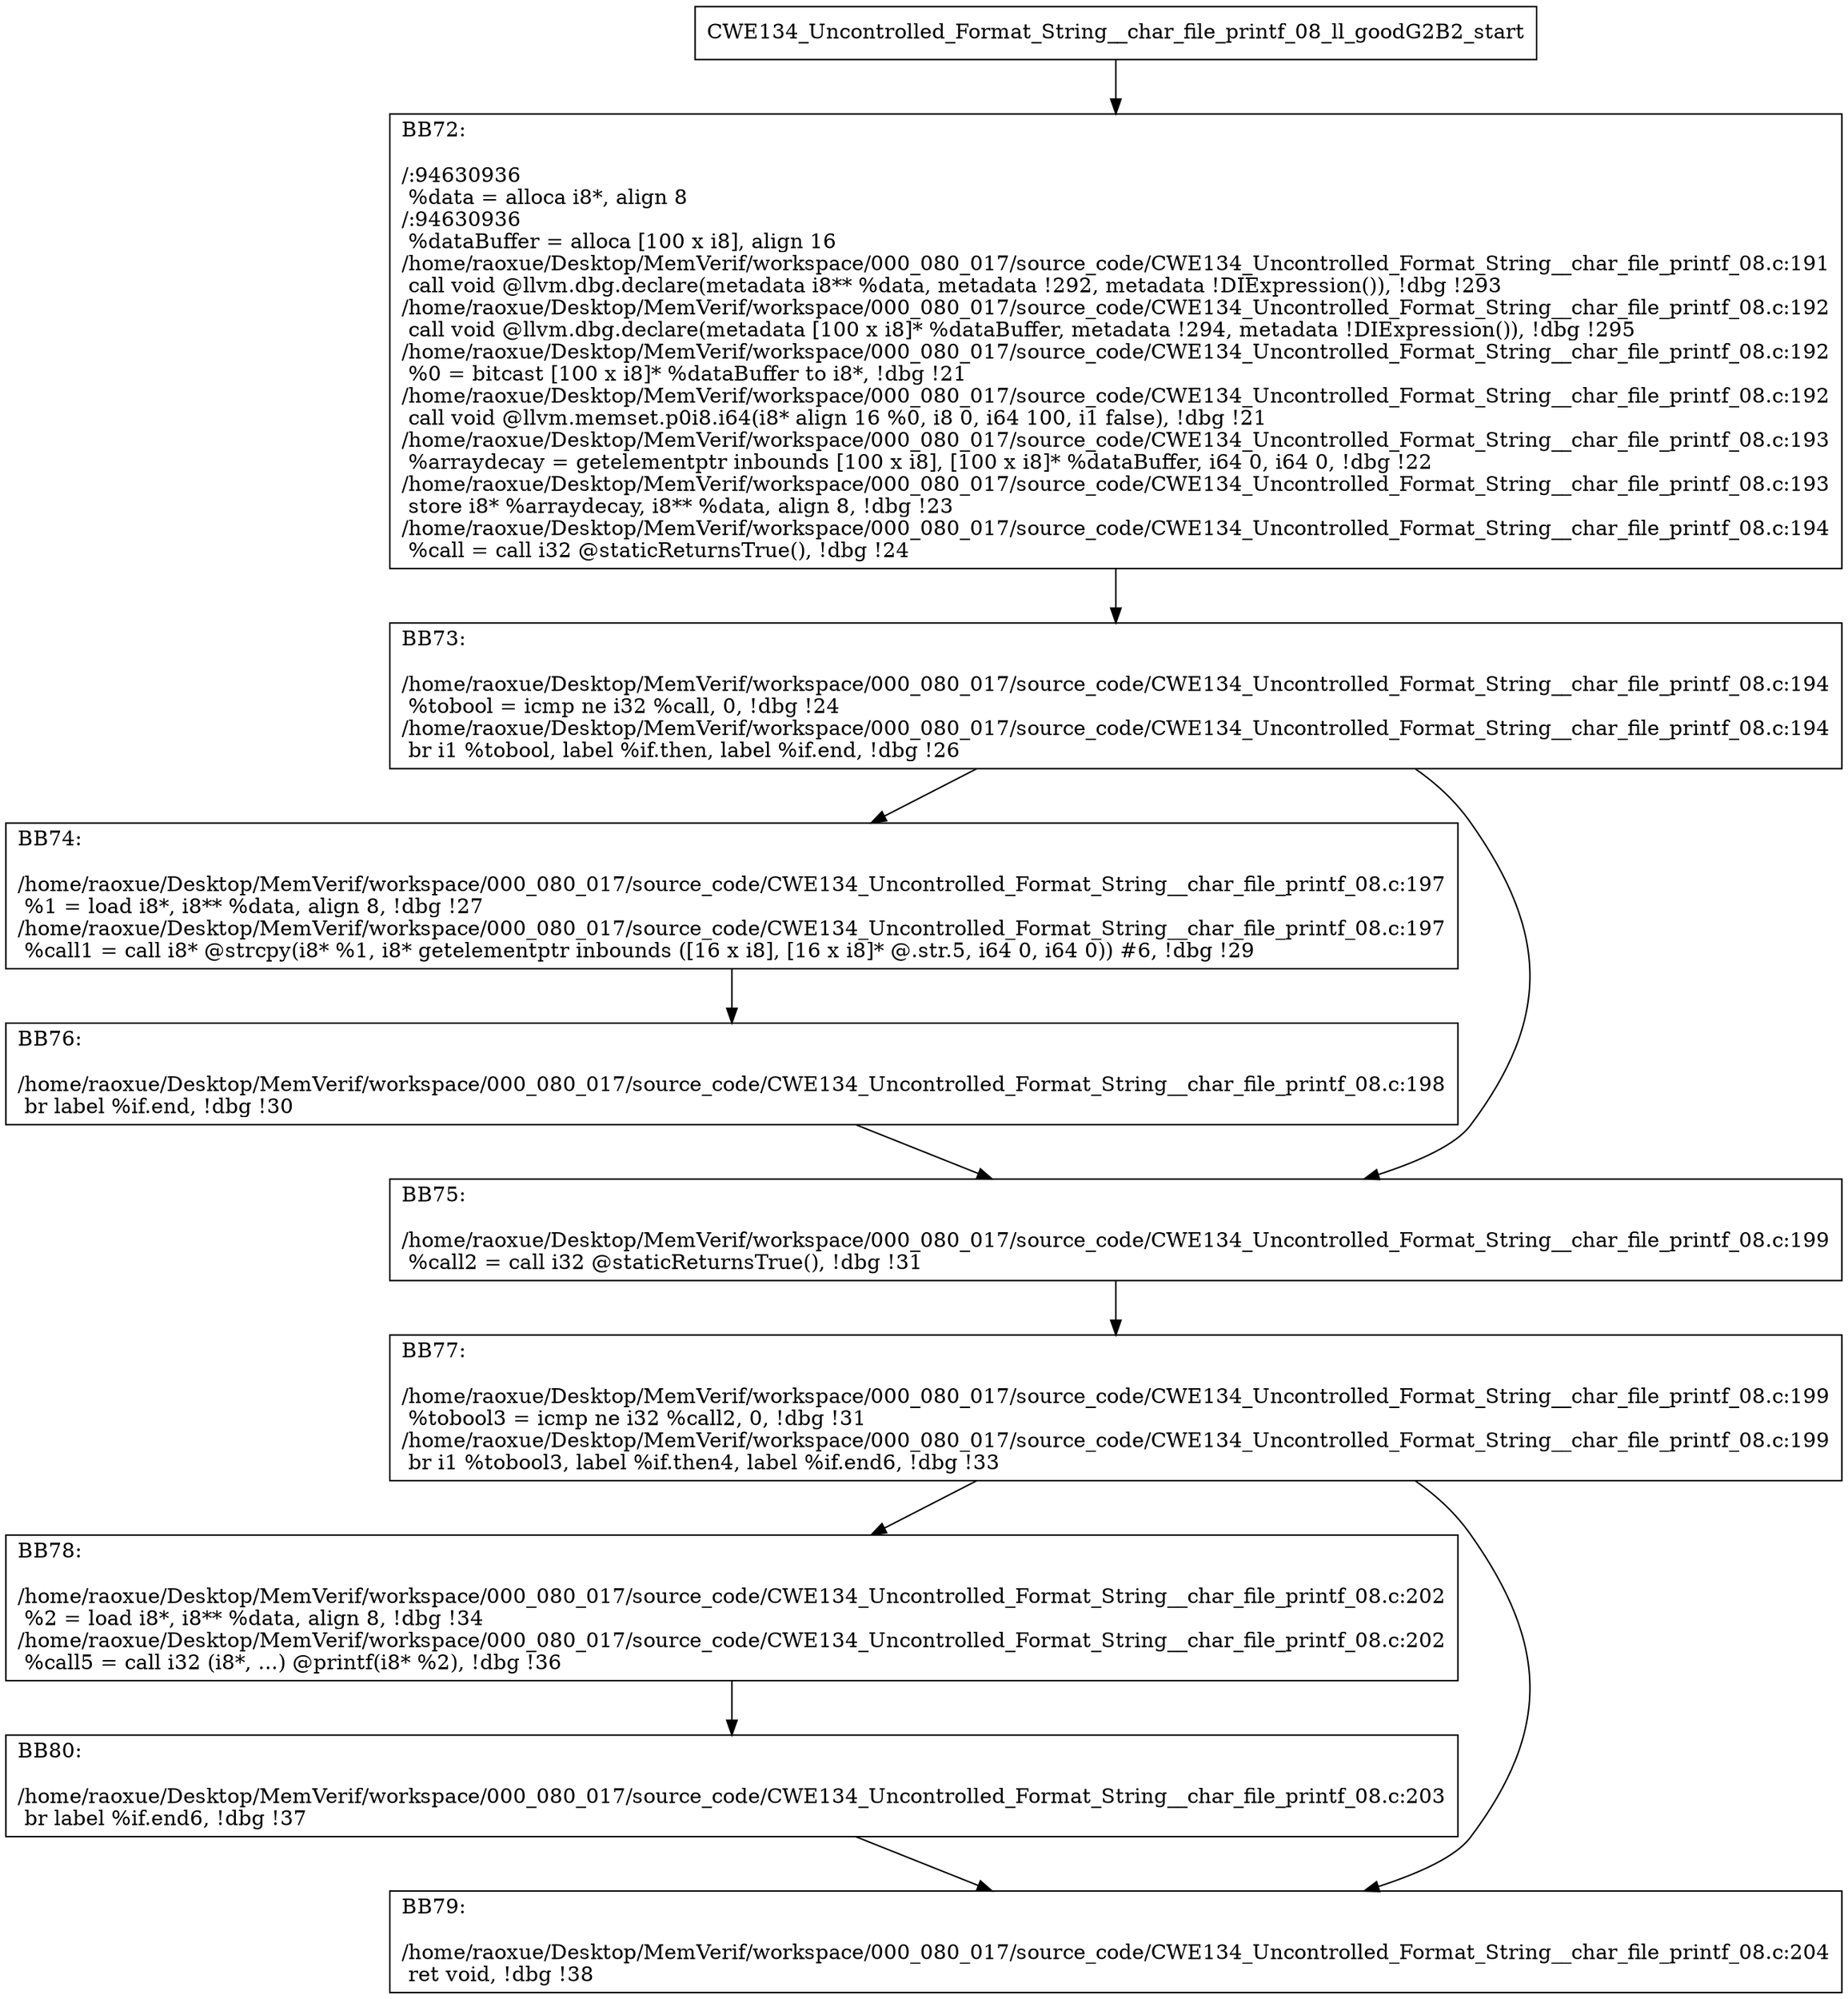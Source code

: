 digraph "CFG for'CWE134_Uncontrolled_Format_String__char_file_printf_08_ll_goodG2B2' function" {
	BBCWE134_Uncontrolled_Format_String__char_file_printf_08_ll_goodG2B2_start[shape=record,label="{CWE134_Uncontrolled_Format_String__char_file_printf_08_ll_goodG2B2_start}"];
	BBCWE134_Uncontrolled_Format_String__char_file_printf_08_ll_goodG2B2_start-> CWE134_Uncontrolled_Format_String__char_file_printf_08_ll_goodG2B2BB72;
	CWE134_Uncontrolled_Format_String__char_file_printf_08_ll_goodG2B2BB72 [shape=record, label="{BB72:\l\l/:94630936\l
  %data = alloca i8*, align 8\l
/:94630936\l
  %dataBuffer = alloca [100 x i8], align 16\l
/home/raoxue/Desktop/MemVerif/workspace/000_080_017/source_code/CWE134_Uncontrolled_Format_String__char_file_printf_08.c:191\l
  call void @llvm.dbg.declare(metadata i8** %data, metadata !292, metadata !DIExpression()), !dbg !293\l
/home/raoxue/Desktop/MemVerif/workspace/000_080_017/source_code/CWE134_Uncontrolled_Format_String__char_file_printf_08.c:192\l
  call void @llvm.dbg.declare(metadata [100 x i8]* %dataBuffer, metadata !294, metadata !DIExpression()), !dbg !295\l
/home/raoxue/Desktop/MemVerif/workspace/000_080_017/source_code/CWE134_Uncontrolled_Format_String__char_file_printf_08.c:192\l
  %0 = bitcast [100 x i8]* %dataBuffer to i8*, !dbg !21\l
/home/raoxue/Desktop/MemVerif/workspace/000_080_017/source_code/CWE134_Uncontrolled_Format_String__char_file_printf_08.c:192\l
  call void @llvm.memset.p0i8.i64(i8* align 16 %0, i8 0, i64 100, i1 false), !dbg !21\l
/home/raoxue/Desktop/MemVerif/workspace/000_080_017/source_code/CWE134_Uncontrolled_Format_String__char_file_printf_08.c:193\l
  %arraydecay = getelementptr inbounds [100 x i8], [100 x i8]* %dataBuffer, i64 0, i64 0, !dbg !22\l
/home/raoxue/Desktop/MemVerif/workspace/000_080_017/source_code/CWE134_Uncontrolled_Format_String__char_file_printf_08.c:193\l
  store i8* %arraydecay, i8** %data, align 8, !dbg !23\l
/home/raoxue/Desktop/MemVerif/workspace/000_080_017/source_code/CWE134_Uncontrolled_Format_String__char_file_printf_08.c:194\l
  %call = call i32 @staticReturnsTrue(), !dbg !24\l
}"];
	CWE134_Uncontrolled_Format_String__char_file_printf_08_ll_goodG2B2BB72-> CWE134_Uncontrolled_Format_String__char_file_printf_08_ll_goodG2B2BB73;
	CWE134_Uncontrolled_Format_String__char_file_printf_08_ll_goodG2B2BB73 [shape=record, label="{BB73:\l\l/home/raoxue/Desktop/MemVerif/workspace/000_080_017/source_code/CWE134_Uncontrolled_Format_String__char_file_printf_08.c:194\l
  %tobool = icmp ne i32 %call, 0, !dbg !24\l
/home/raoxue/Desktop/MemVerif/workspace/000_080_017/source_code/CWE134_Uncontrolled_Format_String__char_file_printf_08.c:194\l
  br i1 %tobool, label %if.then, label %if.end, !dbg !26\l
}"];
	CWE134_Uncontrolled_Format_String__char_file_printf_08_ll_goodG2B2BB73-> CWE134_Uncontrolled_Format_String__char_file_printf_08_ll_goodG2B2BB74;
	CWE134_Uncontrolled_Format_String__char_file_printf_08_ll_goodG2B2BB73-> CWE134_Uncontrolled_Format_String__char_file_printf_08_ll_goodG2B2BB75;
	CWE134_Uncontrolled_Format_String__char_file_printf_08_ll_goodG2B2BB74 [shape=record, label="{BB74:\l\l/home/raoxue/Desktop/MemVerif/workspace/000_080_017/source_code/CWE134_Uncontrolled_Format_String__char_file_printf_08.c:197\l
  %1 = load i8*, i8** %data, align 8, !dbg !27\l
/home/raoxue/Desktop/MemVerif/workspace/000_080_017/source_code/CWE134_Uncontrolled_Format_String__char_file_printf_08.c:197\l
  %call1 = call i8* @strcpy(i8* %1, i8* getelementptr inbounds ([16 x i8], [16 x i8]* @.str.5, i64 0, i64 0)) #6, !dbg !29\l
}"];
	CWE134_Uncontrolled_Format_String__char_file_printf_08_ll_goodG2B2BB74-> CWE134_Uncontrolled_Format_String__char_file_printf_08_ll_goodG2B2BB76;
	CWE134_Uncontrolled_Format_String__char_file_printf_08_ll_goodG2B2BB76 [shape=record, label="{BB76:\l\l/home/raoxue/Desktop/MemVerif/workspace/000_080_017/source_code/CWE134_Uncontrolled_Format_String__char_file_printf_08.c:198\l
  br label %if.end, !dbg !30\l
}"];
	CWE134_Uncontrolled_Format_String__char_file_printf_08_ll_goodG2B2BB76-> CWE134_Uncontrolled_Format_String__char_file_printf_08_ll_goodG2B2BB75;
	CWE134_Uncontrolled_Format_String__char_file_printf_08_ll_goodG2B2BB75 [shape=record, label="{BB75:\l\l/home/raoxue/Desktop/MemVerif/workspace/000_080_017/source_code/CWE134_Uncontrolled_Format_String__char_file_printf_08.c:199\l
  %call2 = call i32 @staticReturnsTrue(), !dbg !31\l
}"];
	CWE134_Uncontrolled_Format_String__char_file_printf_08_ll_goodG2B2BB75-> CWE134_Uncontrolled_Format_String__char_file_printf_08_ll_goodG2B2BB77;
	CWE134_Uncontrolled_Format_String__char_file_printf_08_ll_goodG2B2BB77 [shape=record, label="{BB77:\l\l/home/raoxue/Desktop/MemVerif/workspace/000_080_017/source_code/CWE134_Uncontrolled_Format_String__char_file_printf_08.c:199\l
  %tobool3 = icmp ne i32 %call2, 0, !dbg !31\l
/home/raoxue/Desktop/MemVerif/workspace/000_080_017/source_code/CWE134_Uncontrolled_Format_String__char_file_printf_08.c:199\l
  br i1 %tobool3, label %if.then4, label %if.end6, !dbg !33\l
}"];
	CWE134_Uncontrolled_Format_String__char_file_printf_08_ll_goodG2B2BB77-> CWE134_Uncontrolled_Format_String__char_file_printf_08_ll_goodG2B2BB78;
	CWE134_Uncontrolled_Format_String__char_file_printf_08_ll_goodG2B2BB77-> CWE134_Uncontrolled_Format_String__char_file_printf_08_ll_goodG2B2BB79;
	CWE134_Uncontrolled_Format_String__char_file_printf_08_ll_goodG2B2BB78 [shape=record, label="{BB78:\l\l/home/raoxue/Desktop/MemVerif/workspace/000_080_017/source_code/CWE134_Uncontrolled_Format_String__char_file_printf_08.c:202\l
  %2 = load i8*, i8** %data, align 8, !dbg !34\l
/home/raoxue/Desktop/MemVerif/workspace/000_080_017/source_code/CWE134_Uncontrolled_Format_String__char_file_printf_08.c:202\l
  %call5 = call i32 (i8*, ...) @printf(i8* %2), !dbg !36\l
}"];
	CWE134_Uncontrolled_Format_String__char_file_printf_08_ll_goodG2B2BB78-> CWE134_Uncontrolled_Format_String__char_file_printf_08_ll_goodG2B2BB80;
	CWE134_Uncontrolled_Format_String__char_file_printf_08_ll_goodG2B2BB80 [shape=record, label="{BB80:\l\l/home/raoxue/Desktop/MemVerif/workspace/000_080_017/source_code/CWE134_Uncontrolled_Format_String__char_file_printf_08.c:203\l
  br label %if.end6, !dbg !37\l
}"];
	CWE134_Uncontrolled_Format_String__char_file_printf_08_ll_goodG2B2BB80-> CWE134_Uncontrolled_Format_String__char_file_printf_08_ll_goodG2B2BB79;
	CWE134_Uncontrolled_Format_String__char_file_printf_08_ll_goodG2B2BB79 [shape=record, label="{BB79:\l\l/home/raoxue/Desktop/MemVerif/workspace/000_080_017/source_code/CWE134_Uncontrolled_Format_String__char_file_printf_08.c:204\l
  ret void, !dbg !38\l
}"];
}
